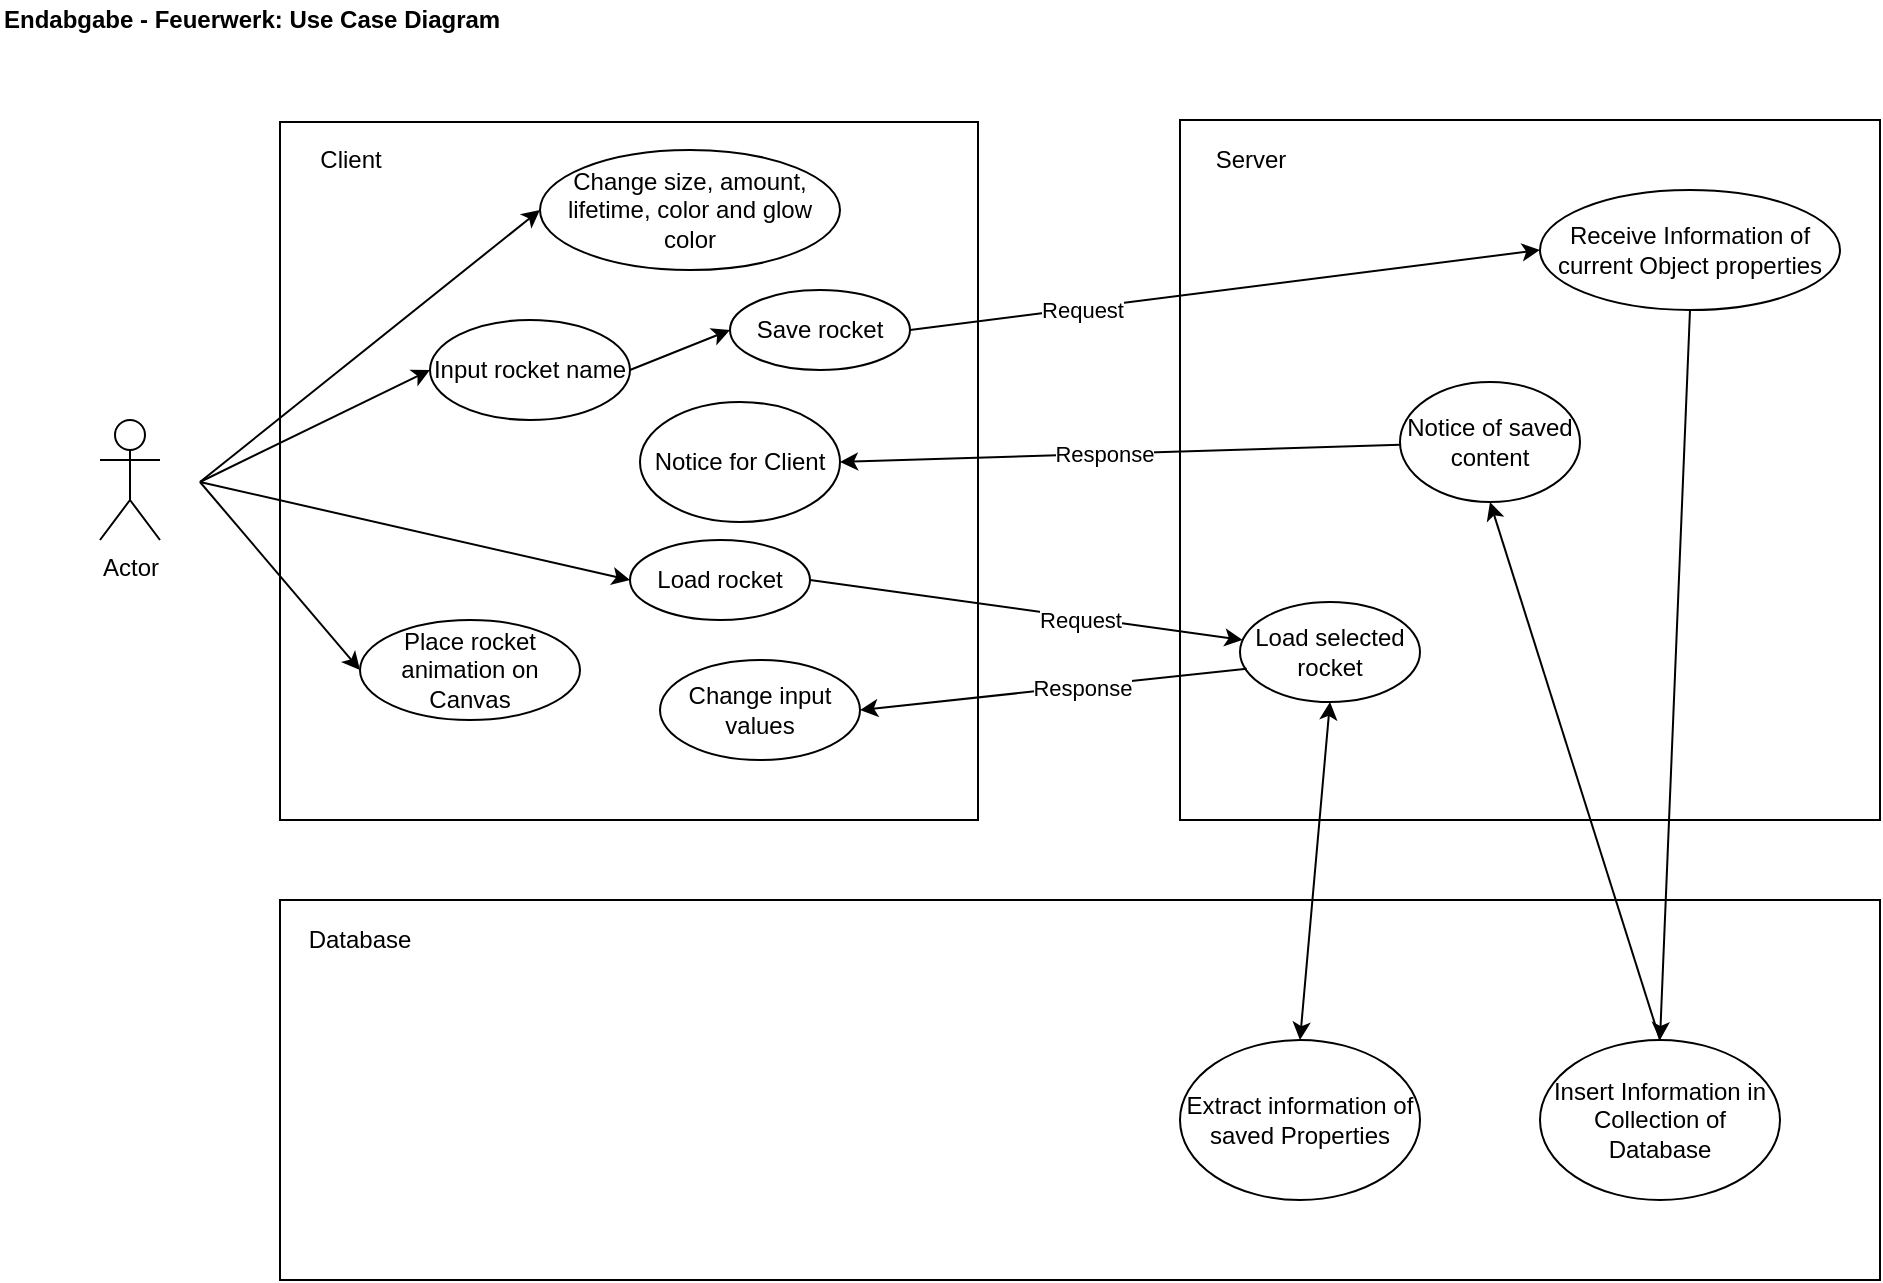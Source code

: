 <mxfile version="14.1.8" type="device"><diagram id="XVkFwULHrN30XsgZws_0" name="Page-1"><mxGraphModel dx="1422" dy="822" grid="1" gridSize="10" guides="1" tooltips="1" connect="1" arrows="1" fold="1" page="1" pageScale="1" pageWidth="1169" pageHeight="827" math="0" shadow="0"><root><mxCell id="0"/><mxCell id="1" parent="0"/><mxCell id="xpOqXN10Z5K4TN9fmQ2p-1" value="Actor" style="shape=umlActor;verticalLabelPosition=bottom;verticalAlign=top;html=1;outlineConnect=0;" parent="1" vertex="1"><mxGeometry x="130" y="310" width="30" height="60" as="geometry"/></mxCell><mxCell id="xpOqXN10Z5K4TN9fmQ2p-2" value="" style="whiteSpace=wrap;html=1;aspect=fixed;" parent="1" vertex="1"><mxGeometry x="220" y="161" width="349" height="349" as="geometry"/></mxCell><mxCell id="xpOqXN10Z5K4TN9fmQ2p-7" value="Save rocket" style="ellipse;whiteSpace=wrap;html=1;" parent="1" vertex="1"><mxGeometry x="445" y="245" width="90" height="40" as="geometry"/></mxCell><mxCell id="xpOqXN10Z5K4TN9fmQ2p-9" value="Place rocket animation on Canvas" style="ellipse;whiteSpace=wrap;html=1;" parent="1" vertex="1"><mxGeometry x="260" y="410" width="110" height="50" as="geometry"/></mxCell><mxCell id="xpOqXN10Z5K4TN9fmQ2p-15" value="Change size, amount, lifetime, color and glow color" style="ellipse;whiteSpace=wrap;html=1;" parent="1" vertex="1"><mxGeometry x="350" y="175" width="150" height="60" as="geometry"/></mxCell><mxCell id="xpOqXN10Z5K4TN9fmQ2p-28" value="" style="endArrow=classic;html=1;entryX=0;entryY=0.5;entryDx=0;entryDy=0;" parent="1" target="xpOqXN10Z5K4TN9fmQ2p-9" edge="1"><mxGeometry width="50" height="50" relative="1" as="geometry"><mxPoint x="180" y="341" as="sourcePoint"/><mxPoint x="600" y="320" as="targetPoint"/></mxGeometry></mxCell><mxCell id="xpOqXN10Z5K4TN9fmQ2p-35" value="" style="endArrow=classic;html=1;entryX=0;entryY=0.5;entryDx=0;entryDy=0;" parent="1" target="QqA3FR5scdzcdr9qjRDB-3" edge="1"><mxGeometry width="50" height="50" relative="1" as="geometry"><mxPoint x="180" y="341" as="sourcePoint"/><mxPoint x="600" y="400" as="targetPoint"/></mxGeometry></mxCell><mxCell id="xpOqXN10Z5K4TN9fmQ2p-36" value="" style="whiteSpace=wrap;html=1;aspect=fixed;" parent="1" vertex="1"><mxGeometry x="670" y="160" width="350" height="350" as="geometry"/></mxCell><mxCell id="xpOqXN10Z5K4TN9fmQ2p-39" value="" style="endArrow=classic;html=1;exitX=1;exitY=0.5;exitDx=0;exitDy=0;entryX=0;entryY=0.5;entryDx=0;entryDy=0;" parent="1" source="xpOqXN10Z5K4TN9fmQ2p-7" target="xpOqXN10Z5K4TN9fmQ2p-40" edge="1"><mxGeometry width="50" height="50" relative="1" as="geometry"><mxPoint x="710" y="480" as="sourcePoint"/><mxPoint x="650" y="480" as="targetPoint"/></mxGeometry></mxCell><mxCell id="xpOqXN10Z5K4TN9fmQ2p-64" value="Request" style="edgeLabel;html=1;align=center;verticalAlign=middle;resizable=0;points=[];" parent="xpOqXN10Z5K4TN9fmQ2p-39" vertex="1" connectable="0"><mxGeometry x="-0.374" y="-2" relative="1" as="geometry"><mxPoint x="-13.46" y="0.49" as="offset"/></mxGeometry></mxCell><mxCell id="xpOqXN10Z5K4TN9fmQ2p-40" value="Receive Information of current Object properties" style="ellipse;whiteSpace=wrap;html=1;" parent="1" vertex="1"><mxGeometry x="850" y="195" width="150" height="60" as="geometry"/></mxCell><mxCell id="xpOqXN10Z5K4TN9fmQ2p-41" value="" style="rounded=0;whiteSpace=wrap;html=1;align=left;" parent="1" vertex="1"><mxGeometry x="220" y="550" width="800" height="190" as="geometry"/></mxCell><mxCell id="xpOqXN10Z5K4TN9fmQ2p-43" value="Database" style="text;html=1;strokeColor=none;fillColor=none;align=center;verticalAlign=middle;whiteSpace=wrap;rounded=0;" parent="1" vertex="1"><mxGeometry x="230" y="560" width="60" height="20" as="geometry"/></mxCell><mxCell id="xpOqXN10Z5K4TN9fmQ2p-44" value="Insert Information in Collection of Database" style="ellipse;whiteSpace=wrap;html=1;" parent="1" vertex="1"><mxGeometry x="850" y="620" width="120" height="80" as="geometry"/></mxCell><mxCell id="xpOqXN10Z5K4TN9fmQ2p-45" value="" style="endArrow=classic;html=1;entryX=0.5;entryY=0;entryDx=0;entryDy=0;exitX=0.5;exitY=1;exitDx=0;exitDy=0;" parent="1" source="xpOqXN10Z5K4TN9fmQ2p-40" target="xpOqXN10Z5K4TN9fmQ2p-44" edge="1"><mxGeometry width="50" height="50" relative="1" as="geometry"><mxPoint x="710" y="480" as="sourcePoint"/><mxPoint x="760" y="430" as="targetPoint"/></mxGeometry></mxCell><mxCell id="xpOqXN10Z5K4TN9fmQ2p-46" value="Notice of saved content" style="ellipse;whiteSpace=wrap;html=1;" parent="1" vertex="1"><mxGeometry x="780" y="291" width="90" height="60" as="geometry"/></mxCell><mxCell id="xpOqXN10Z5K4TN9fmQ2p-47" value="" style="endArrow=classic;html=1;entryX=0.5;entryY=1;entryDx=0;entryDy=0;exitX=0.5;exitY=0;exitDx=0;exitDy=0;" parent="1" source="xpOqXN10Z5K4TN9fmQ2p-44" target="xpOqXN10Z5K4TN9fmQ2p-46" edge="1"><mxGeometry width="50" height="50" relative="1" as="geometry"><mxPoint x="710" y="480" as="sourcePoint"/><mxPoint x="760" y="430" as="targetPoint"/></mxGeometry></mxCell><mxCell id="xpOqXN10Z5K4TN9fmQ2p-49" value="Notice for Client" style="ellipse;whiteSpace=wrap;html=1;" parent="1" vertex="1"><mxGeometry x="400" y="301" width="100" height="60" as="geometry"/></mxCell><mxCell id="xpOqXN10Z5K4TN9fmQ2p-50" value="" style="endArrow=classic;html=1;entryX=1;entryY=0.5;entryDx=0;entryDy=0;" parent="1" source="xpOqXN10Z5K4TN9fmQ2p-46" target="xpOqXN10Z5K4TN9fmQ2p-49" edge="1"><mxGeometry width="50" height="50" relative="1" as="geometry"><mxPoint x="710" y="480" as="sourcePoint"/><mxPoint x="760" y="430" as="targetPoint"/></mxGeometry></mxCell><mxCell id="xpOqXN10Z5K4TN9fmQ2p-65" value="Response" style="edgeLabel;html=1;align=center;verticalAlign=middle;resizable=0;points=[];" parent="xpOqXN10Z5K4TN9fmQ2p-50" vertex="1" connectable="0"><mxGeometry x="0.189" y="-2" relative="1" as="geometry"><mxPoint x="17.99" y="1.65" as="offset"/></mxGeometry></mxCell><mxCell id="xpOqXN10Z5K4TN9fmQ2p-51" value="" style="endArrow=classic;html=1;entryX=0;entryY=0.5;entryDx=0;entryDy=0;" parent="1" target="xpOqXN10Z5K4TN9fmQ2p-15" edge="1"><mxGeometry width="50" height="50" relative="1" as="geometry"><mxPoint x="180" y="341" as="sourcePoint"/><mxPoint x="760" y="430" as="targetPoint"/></mxGeometry></mxCell><mxCell id="xpOqXN10Z5K4TN9fmQ2p-66" value="Load rocket" style="ellipse;whiteSpace=wrap;html=1;" parent="1" vertex="1"><mxGeometry x="395" y="370" width="90" height="40" as="geometry"/></mxCell><mxCell id="xpOqXN10Z5K4TN9fmQ2p-67" value="" style="endArrow=classic;html=1;entryX=0;entryY=0.5;entryDx=0;entryDy=0;" parent="1" target="xpOqXN10Z5K4TN9fmQ2p-66" edge="1"><mxGeometry width="50" height="50" relative="1" as="geometry"><mxPoint x="180" y="341" as="sourcePoint"/><mxPoint x="670" y="440" as="targetPoint"/></mxGeometry></mxCell><mxCell id="xpOqXN10Z5K4TN9fmQ2p-68" value="" style="endArrow=classic;html=1;exitX=1;exitY=0.5;exitDx=0;exitDy=0;" parent="1" source="xpOqXN10Z5K4TN9fmQ2p-66" target="xpOqXN10Z5K4TN9fmQ2p-69" edge="1"><mxGeometry width="50" height="50" relative="1" as="geometry"><mxPoint x="620" y="490" as="sourcePoint"/><mxPoint x="640" y="300" as="targetPoint"/></mxGeometry></mxCell><mxCell id="xpOqXN10Z5K4TN9fmQ2p-75" value="Request" style="edgeLabel;html=1;align=center;verticalAlign=middle;resizable=0;points=[];" parent="xpOqXN10Z5K4TN9fmQ2p-68" vertex="1" connectable="0"><mxGeometry x="-0.05" relative="1" as="geometry"><mxPoint x="31.98" y="5.74" as="offset"/></mxGeometry></mxCell><mxCell id="xpOqXN10Z5K4TN9fmQ2p-69" value="Load selected rocket" style="ellipse;whiteSpace=wrap;html=1;" parent="1" vertex="1"><mxGeometry x="700" y="401" width="90" height="50" as="geometry"/></mxCell><mxCell id="xpOqXN10Z5K4TN9fmQ2p-70" value="Extract information of saved Properties" style="ellipse;whiteSpace=wrap;html=1;" parent="1" vertex="1"><mxGeometry x="670" y="620" width="120" height="80" as="geometry"/></mxCell><mxCell id="xpOqXN10Z5K4TN9fmQ2p-73" value="" style="endArrow=classic;startArrow=classic;html=1;entryX=0.5;entryY=1;entryDx=0;entryDy=0;exitX=0.5;exitY=0;exitDx=0;exitDy=0;" parent="1" source="xpOqXN10Z5K4TN9fmQ2p-70" target="xpOqXN10Z5K4TN9fmQ2p-69" edge="1"><mxGeometry width="50" height="50" relative="1" as="geometry"><mxPoint x="620" y="490" as="sourcePoint"/><mxPoint x="670" y="440" as="targetPoint"/></mxGeometry></mxCell><mxCell id="xpOqXN10Z5K4TN9fmQ2p-76" value="Change input values" style="ellipse;whiteSpace=wrap;html=1;" parent="1" vertex="1"><mxGeometry x="410" y="430" width="100" height="50" as="geometry"/></mxCell><mxCell id="xpOqXN10Z5K4TN9fmQ2p-77" value="" style="endArrow=classic;html=1;entryX=1;entryY=0.5;entryDx=0;entryDy=0;exitX=0.037;exitY=0.667;exitDx=0;exitDy=0;exitPerimeter=0;" parent="1" source="xpOqXN10Z5K4TN9fmQ2p-69" target="xpOqXN10Z5K4TN9fmQ2p-76" edge="1"><mxGeometry width="50" height="50" relative="1" as="geometry"><mxPoint x="620" y="490" as="sourcePoint"/><mxPoint x="670" y="440" as="targetPoint"/></mxGeometry></mxCell><mxCell id="xpOqXN10Z5K4TN9fmQ2p-78" value="Response" style="edgeLabel;html=1;align=center;verticalAlign=middle;resizable=0;points=[];" parent="xpOqXN10Z5K4TN9fmQ2p-77" vertex="1" connectable="0"><mxGeometry x="0.54" y="1" relative="1" as="geometry"><mxPoint x="65.72" y="-7.95" as="offset"/></mxGeometry></mxCell><mxCell id="QqA3FR5scdzcdr9qjRDB-3" value="Input rocket name" style="ellipse;whiteSpace=wrap;html=1;" vertex="1" parent="1"><mxGeometry x="295" y="260" width="100" height="50" as="geometry"/></mxCell><mxCell id="QqA3FR5scdzcdr9qjRDB-5" value="&lt;b&gt;Endabgabe - Feuerwerk: Use Case Diagram&lt;/b&gt;" style="text;html=1;align=left;verticalAlign=middle;resizable=0;points=[];autosize=1;" vertex="1" parent="1"><mxGeometry x="80" y="100" width="260" height="20" as="geometry"/></mxCell><mxCell id="QqA3FR5scdzcdr9qjRDB-6" value="Client" style="text;html=1;align=center;verticalAlign=middle;resizable=0;points=[];autosize=1;" vertex="1" parent="1"><mxGeometry x="230" y="170" width="50" height="20" as="geometry"/></mxCell><mxCell id="QqA3FR5scdzcdr9qjRDB-7" value="Server" style="text;html=1;align=center;verticalAlign=middle;resizable=0;points=[];autosize=1;" vertex="1" parent="1"><mxGeometry x="680" y="170" width="50" height="20" as="geometry"/></mxCell><mxCell id="QqA3FR5scdzcdr9qjRDB-9" value="" style="endArrow=classic;html=1;exitX=1;exitY=0.5;exitDx=0;exitDy=0;entryX=0;entryY=0.5;entryDx=0;entryDy=0;" edge="1" parent="1" source="QqA3FR5scdzcdr9qjRDB-3" target="xpOqXN10Z5K4TN9fmQ2p-7"><mxGeometry width="50" height="50" relative="1" as="geometry"><mxPoint x="520" y="391" as="sourcePoint"/><mxPoint x="570" y="341" as="targetPoint"/></mxGeometry></mxCell></root></mxGraphModel></diagram></mxfile>